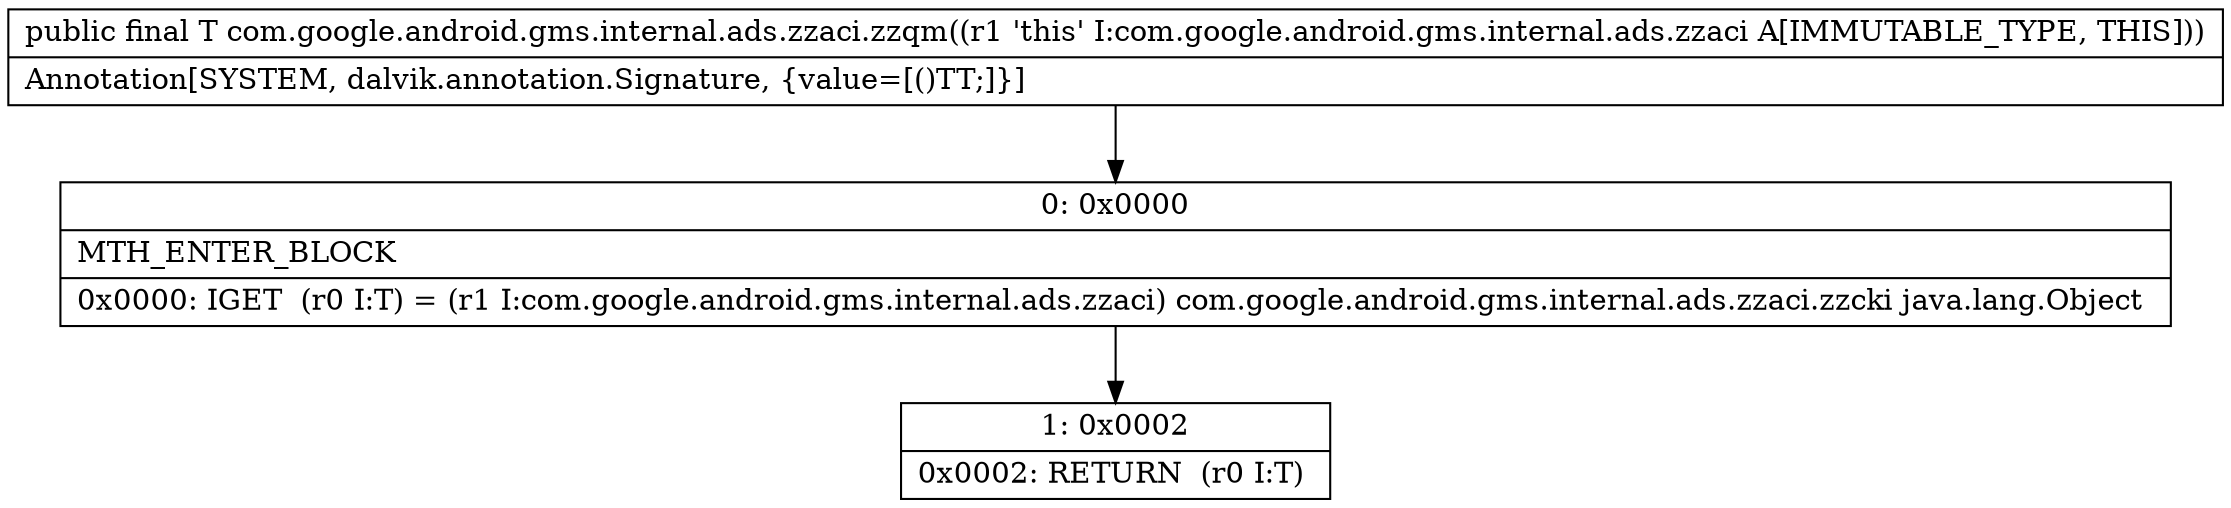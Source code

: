 digraph "CFG forcom.google.android.gms.internal.ads.zzaci.zzqm()Ljava\/lang\/Object;" {
Node_0 [shape=record,label="{0\:\ 0x0000|MTH_ENTER_BLOCK\l|0x0000: IGET  (r0 I:T) = (r1 I:com.google.android.gms.internal.ads.zzaci) com.google.android.gms.internal.ads.zzaci.zzcki java.lang.Object \l}"];
Node_1 [shape=record,label="{1\:\ 0x0002|0x0002: RETURN  (r0 I:T) \l}"];
MethodNode[shape=record,label="{public final T com.google.android.gms.internal.ads.zzaci.zzqm((r1 'this' I:com.google.android.gms.internal.ads.zzaci A[IMMUTABLE_TYPE, THIS]))  | Annotation[SYSTEM, dalvik.annotation.Signature, \{value=[()TT;]\}]\l}"];
MethodNode -> Node_0;
Node_0 -> Node_1;
}

